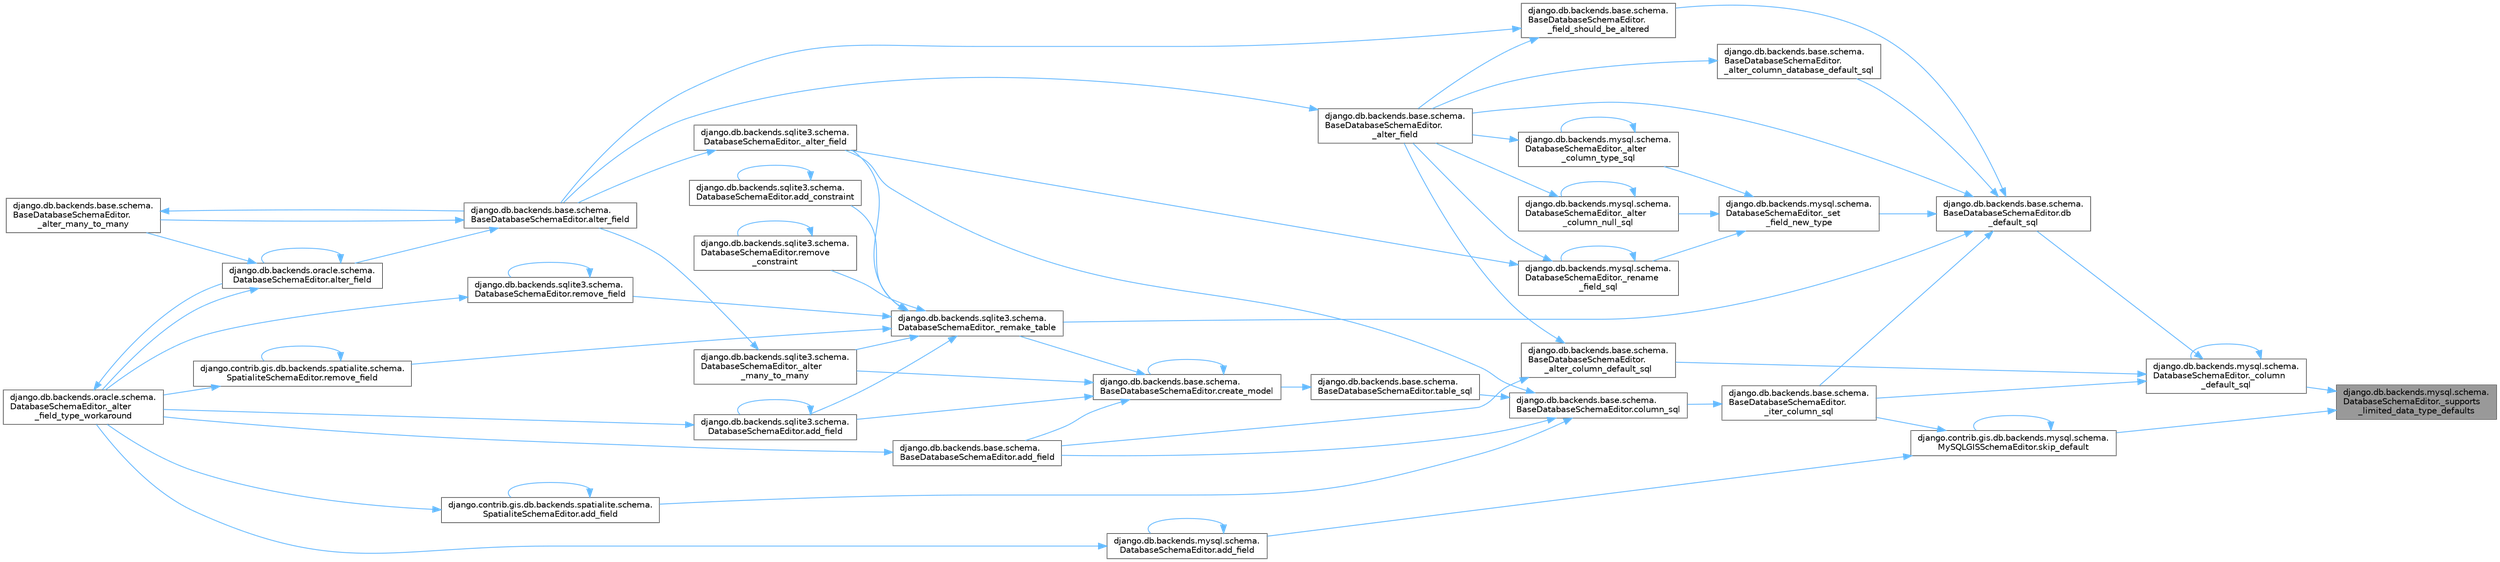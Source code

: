 digraph "django.db.backends.mysql.schema.DatabaseSchemaEditor._supports_limited_data_type_defaults"
{
 // LATEX_PDF_SIZE
  bgcolor="transparent";
  edge [fontname=Helvetica,fontsize=10,labelfontname=Helvetica,labelfontsize=10];
  node [fontname=Helvetica,fontsize=10,shape=box,height=0.2,width=0.4];
  rankdir="RL";
  Node1 [id="Node000001",label="django.db.backends.mysql.schema.\lDatabaseSchemaEditor._supports\l_limited_data_type_defaults",height=0.2,width=0.4,color="gray40", fillcolor="grey60", style="filled", fontcolor="black",tooltip=" "];
  Node1 -> Node2 [id="edge1_Node000001_Node000002",dir="back",color="steelblue1",style="solid",tooltip=" "];
  Node2 [id="Node000002",label="django.db.backends.mysql.schema.\lDatabaseSchemaEditor._column\l_default_sql",height=0.2,width=0.4,color="grey40", fillcolor="white", style="filled",URL="$classdjango_1_1db_1_1backends_1_1mysql_1_1schema_1_1_database_schema_editor.html#adabb784c31ad4dfe969127f63f6a5924",tooltip=" "];
  Node2 -> Node3 [id="edge2_Node000002_Node000003",dir="back",color="steelblue1",style="solid",tooltip=" "];
  Node3 [id="Node000003",label="django.db.backends.base.schema.\lBaseDatabaseSchemaEditor.\l_alter_column_default_sql",height=0.2,width=0.4,color="grey40", fillcolor="white", style="filled",URL="$classdjango_1_1db_1_1backends_1_1base_1_1schema_1_1_base_database_schema_editor.html#a83c838b558726c2500bd7e248e7b37c7",tooltip=" "];
  Node3 -> Node4 [id="edge3_Node000003_Node000004",dir="back",color="steelblue1",style="solid",tooltip=" "];
  Node4 [id="Node000004",label="django.db.backends.base.schema.\lBaseDatabaseSchemaEditor.\l_alter_field",height=0.2,width=0.4,color="grey40", fillcolor="white", style="filled",URL="$classdjango_1_1db_1_1backends_1_1base_1_1schema_1_1_base_database_schema_editor.html#afcda33e5b1eb760a5a66c09033f1b75c",tooltip=" "];
  Node4 -> Node5 [id="edge4_Node000004_Node000005",dir="back",color="steelblue1",style="solid",tooltip=" "];
  Node5 [id="Node000005",label="django.db.backends.base.schema.\lBaseDatabaseSchemaEditor.alter_field",height=0.2,width=0.4,color="grey40", fillcolor="white", style="filled",URL="$classdjango_1_1db_1_1backends_1_1base_1_1schema_1_1_base_database_schema_editor.html#ab1e8119bc95148d911edd2b67ff9f6bd",tooltip=" "];
  Node5 -> Node6 [id="edge5_Node000005_Node000006",dir="back",color="steelblue1",style="solid",tooltip=" "];
  Node6 [id="Node000006",label="django.db.backends.base.schema.\lBaseDatabaseSchemaEditor.\l_alter_many_to_many",height=0.2,width=0.4,color="grey40", fillcolor="white", style="filled",URL="$classdjango_1_1db_1_1backends_1_1base_1_1schema_1_1_base_database_schema_editor.html#a9774e6eb9ebfca5a149ac43b84a5ce33",tooltip=" "];
  Node6 -> Node5 [id="edge6_Node000006_Node000005",dir="back",color="steelblue1",style="solid",tooltip=" "];
  Node5 -> Node7 [id="edge7_Node000005_Node000007",dir="back",color="steelblue1",style="solid",tooltip=" "];
  Node7 [id="Node000007",label="django.db.backends.oracle.schema.\lDatabaseSchemaEditor.alter_field",height=0.2,width=0.4,color="grey40", fillcolor="white", style="filled",URL="$classdjango_1_1db_1_1backends_1_1oracle_1_1schema_1_1_database_schema_editor.html#abeddc040d6a7af1ca57aee72ee85784f",tooltip=" "];
  Node7 -> Node8 [id="edge8_Node000007_Node000008",dir="back",color="steelblue1",style="solid",tooltip=" "];
  Node8 [id="Node000008",label="django.db.backends.oracle.schema.\lDatabaseSchemaEditor._alter\l_field_type_workaround",height=0.2,width=0.4,color="grey40", fillcolor="white", style="filled",URL="$classdjango_1_1db_1_1backends_1_1oracle_1_1schema_1_1_database_schema_editor.html#a78bc314f7e1030c1ef072c72a185ebd5",tooltip=" "];
  Node8 -> Node7 [id="edge9_Node000008_Node000007",dir="back",color="steelblue1",style="solid",tooltip=" "];
  Node7 -> Node6 [id="edge10_Node000007_Node000006",dir="back",color="steelblue1",style="solid",tooltip=" "];
  Node7 -> Node7 [id="edge11_Node000007_Node000007",dir="back",color="steelblue1",style="solid",tooltip=" "];
  Node3 -> Node9 [id="edge12_Node000003_Node000009",dir="back",color="steelblue1",style="solid",tooltip=" "];
  Node9 [id="Node000009",label="django.db.backends.base.schema.\lBaseDatabaseSchemaEditor.add_field",height=0.2,width=0.4,color="grey40", fillcolor="white", style="filled",URL="$classdjango_1_1db_1_1backends_1_1base_1_1schema_1_1_base_database_schema_editor.html#affe03b0f7c180f8cb5759a5cff4f006a",tooltip=" "];
  Node9 -> Node8 [id="edge13_Node000009_Node000008",dir="back",color="steelblue1",style="solid",tooltip=" "];
  Node2 -> Node2 [id="edge14_Node000002_Node000002",dir="back",color="steelblue1",style="solid",tooltip=" "];
  Node2 -> Node10 [id="edge15_Node000002_Node000010",dir="back",color="steelblue1",style="solid",tooltip=" "];
  Node10 [id="Node000010",label="django.db.backends.base.schema.\lBaseDatabaseSchemaEditor.\l_iter_column_sql",height=0.2,width=0.4,color="grey40", fillcolor="white", style="filled",URL="$classdjango_1_1db_1_1backends_1_1base_1_1schema_1_1_base_database_schema_editor.html#add61b93ec82997c617b89db76b963385",tooltip=" "];
  Node10 -> Node11 [id="edge16_Node000010_Node000011",dir="back",color="steelblue1",style="solid",tooltip=" "];
  Node11 [id="Node000011",label="django.db.backends.base.schema.\lBaseDatabaseSchemaEditor.column_sql",height=0.2,width=0.4,color="grey40", fillcolor="white", style="filled",URL="$classdjango_1_1db_1_1backends_1_1base_1_1schema_1_1_base_database_schema_editor.html#ad8d23a5a391d5a0dca268ddfa944c8dc",tooltip=" "];
  Node11 -> Node12 [id="edge17_Node000011_Node000012",dir="back",color="steelblue1",style="solid",tooltip=" "];
  Node12 [id="Node000012",label="django.db.backends.sqlite3.schema.\lDatabaseSchemaEditor._alter_field",height=0.2,width=0.4,color="grey40", fillcolor="white", style="filled",URL="$classdjango_1_1db_1_1backends_1_1sqlite3_1_1schema_1_1_database_schema_editor.html#ab256c1d60756ea054e7249a3aa80d43b",tooltip=" "];
  Node12 -> Node5 [id="edge18_Node000012_Node000005",dir="back",color="steelblue1",style="solid",tooltip=" "];
  Node11 -> Node13 [id="edge19_Node000011_Node000013",dir="back",color="steelblue1",style="solid",tooltip=" "];
  Node13 [id="Node000013",label="django.contrib.gis.db.backends.spatialite.schema.\lSpatialiteSchemaEditor.add_field",height=0.2,width=0.4,color="grey40", fillcolor="white", style="filled",URL="$classdjango_1_1contrib_1_1gis_1_1db_1_1backends_1_1spatialite_1_1schema_1_1_spatialite_schema_editor.html#ac6c0a11c42d919d3c5cc74bb59d8dcfc",tooltip=" "];
  Node13 -> Node8 [id="edge20_Node000013_Node000008",dir="back",color="steelblue1",style="solid",tooltip=" "];
  Node13 -> Node13 [id="edge21_Node000013_Node000013",dir="back",color="steelblue1",style="solid",tooltip=" "];
  Node11 -> Node9 [id="edge22_Node000011_Node000009",dir="back",color="steelblue1",style="solid",tooltip=" "];
  Node11 -> Node14 [id="edge23_Node000011_Node000014",dir="back",color="steelblue1",style="solid",tooltip=" "];
  Node14 [id="Node000014",label="django.db.backends.base.schema.\lBaseDatabaseSchemaEditor.table_sql",height=0.2,width=0.4,color="grey40", fillcolor="white", style="filled",URL="$classdjango_1_1db_1_1backends_1_1base_1_1schema_1_1_base_database_schema_editor.html#af946ad24be63eb8ba2bf28e626c21a0b",tooltip=" "];
  Node14 -> Node15 [id="edge24_Node000014_Node000015",dir="back",color="steelblue1",style="solid",tooltip=" "];
  Node15 [id="Node000015",label="django.db.backends.base.schema.\lBaseDatabaseSchemaEditor.create_model",height=0.2,width=0.4,color="grey40", fillcolor="white", style="filled",URL="$classdjango_1_1db_1_1backends_1_1base_1_1schema_1_1_base_database_schema_editor.html#a802611d84fc67073227f245b7e881331",tooltip=" "];
  Node15 -> Node16 [id="edge25_Node000015_Node000016",dir="back",color="steelblue1",style="solid",tooltip=" "];
  Node16 [id="Node000016",label="django.db.backends.sqlite3.schema.\lDatabaseSchemaEditor._alter\l_many_to_many",height=0.2,width=0.4,color="grey40", fillcolor="white", style="filled",URL="$classdjango_1_1db_1_1backends_1_1sqlite3_1_1schema_1_1_database_schema_editor.html#a0eb5631cba4809779acc541260e47610",tooltip=" "];
  Node16 -> Node5 [id="edge26_Node000016_Node000005",dir="back",color="steelblue1",style="solid",tooltip=" "];
  Node15 -> Node17 [id="edge27_Node000015_Node000017",dir="back",color="steelblue1",style="solid",tooltip=" "];
  Node17 [id="Node000017",label="django.db.backends.sqlite3.schema.\lDatabaseSchemaEditor._remake_table",height=0.2,width=0.4,color="grey40", fillcolor="white", style="filled",URL="$classdjango_1_1db_1_1backends_1_1sqlite3_1_1schema_1_1_database_schema_editor.html#a9b5b247b2cd836c48a65726025b45e11",tooltip=" "];
  Node17 -> Node12 [id="edge28_Node000017_Node000012",dir="back",color="steelblue1",style="solid",tooltip=" "];
  Node17 -> Node16 [id="edge29_Node000017_Node000016",dir="back",color="steelblue1",style="solid",tooltip=" "];
  Node17 -> Node18 [id="edge30_Node000017_Node000018",dir="back",color="steelblue1",style="solid",tooltip=" "];
  Node18 [id="Node000018",label="django.db.backends.sqlite3.schema.\lDatabaseSchemaEditor.add_constraint",height=0.2,width=0.4,color="grey40", fillcolor="white", style="filled",URL="$classdjango_1_1db_1_1backends_1_1sqlite3_1_1schema_1_1_database_schema_editor.html#a7eb97cc68176d5b2f8034c1c14b3efec",tooltip=" "];
  Node18 -> Node18 [id="edge31_Node000018_Node000018",dir="back",color="steelblue1",style="solid",tooltip=" "];
  Node17 -> Node19 [id="edge32_Node000017_Node000019",dir="back",color="steelblue1",style="solid",tooltip=" "];
  Node19 [id="Node000019",label="django.db.backends.sqlite3.schema.\lDatabaseSchemaEditor.add_field",height=0.2,width=0.4,color="grey40", fillcolor="white", style="filled",URL="$classdjango_1_1db_1_1backends_1_1sqlite3_1_1schema_1_1_database_schema_editor.html#a86ab5e51a9418ae6d274cd67fed8ba0b",tooltip=" "];
  Node19 -> Node8 [id="edge33_Node000019_Node000008",dir="back",color="steelblue1",style="solid",tooltip=" "];
  Node19 -> Node19 [id="edge34_Node000019_Node000019",dir="back",color="steelblue1",style="solid",tooltip=" "];
  Node17 -> Node20 [id="edge35_Node000017_Node000020",dir="back",color="steelblue1",style="solid",tooltip=" "];
  Node20 [id="Node000020",label="django.db.backends.sqlite3.schema.\lDatabaseSchemaEditor.remove\l_constraint",height=0.2,width=0.4,color="grey40", fillcolor="white", style="filled",URL="$classdjango_1_1db_1_1backends_1_1sqlite3_1_1schema_1_1_database_schema_editor.html#a15c05aace4b1bc1e620abed0a51abeb2",tooltip=" "];
  Node20 -> Node20 [id="edge36_Node000020_Node000020",dir="back",color="steelblue1",style="solid",tooltip=" "];
  Node17 -> Node21 [id="edge37_Node000017_Node000021",dir="back",color="steelblue1",style="solid",tooltip=" "];
  Node21 [id="Node000021",label="django.contrib.gis.db.backends.spatialite.schema.\lSpatialiteSchemaEditor.remove_field",height=0.2,width=0.4,color="grey40", fillcolor="white", style="filled",URL="$classdjango_1_1contrib_1_1gis_1_1db_1_1backends_1_1spatialite_1_1schema_1_1_spatialite_schema_editor.html#a4c59cbfa609b5ed7dc5f235d65898ed4",tooltip=" "];
  Node21 -> Node8 [id="edge38_Node000021_Node000008",dir="back",color="steelblue1",style="solid",tooltip=" "];
  Node21 -> Node21 [id="edge39_Node000021_Node000021",dir="back",color="steelblue1",style="solid",tooltip=" "];
  Node17 -> Node22 [id="edge40_Node000017_Node000022",dir="back",color="steelblue1",style="solid",tooltip=" "];
  Node22 [id="Node000022",label="django.db.backends.sqlite3.schema.\lDatabaseSchemaEditor.remove_field",height=0.2,width=0.4,color="grey40", fillcolor="white", style="filled",URL="$classdjango_1_1db_1_1backends_1_1sqlite3_1_1schema_1_1_database_schema_editor.html#a1cb65c15605e13a0cd3720cb93894d26",tooltip=" "];
  Node22 -> Node8 [id="edge41_Node000022_Node000008",dir="back",color="steelblue1",style="solid",tooltip=" "];
  Node22 -> Node22 [id="edge42_Node000022_Node000022",dir="back",color="steelblue1",style="solid",tooltip=" "];
  Node15 -> Node9 [id="edge43_Node000015_Node000009",dir="back",color="steelblue1",style="solid",tooltip=" "];
  Node15 -> Node19 [id="edge44_Node000015_Node000019",dir="back",color="steelblue1",style="solid",tooltip=" "];
  Node15 -> Node15 [id="edge45_Node000015_Node000015",dir="back",color="steelblue1",style="solid",tooltip=" "];
  Node2 -> Node23 [id="edge46_Node000002_Node000023",dir="back",color="steelblue1",style="solid",tooltip=" "];
  Node23 [id="Node000023",label="django.db.backends.base.schema.\lBaseDatabaseSchemaEditor.db\l_default_sql",height=0.2,width=0.4,color="grey40", fillcolor="white", style="filled",URL="$classdjango_1_1db_1_1backends_1_1base_1_1schema_1_1_base_database_schema_editor.html#ad3c6c06564f662cdefbb1e02911f78dc",tooltip=" "];
  Node23 -> Node24 [id="edge47_Node000023_Node000024",dir="back",color="steelblue1",style="solid",tooltip=" "];
  Node24 [id="Node000024",label="django.db.backends.base.schema.\lBaseDatabaseSchemaEditor.\l_alter_column_database_default_sql",height=0.2,width=0.4,color="grey40", fillcolor="white", style="filled",URL="$classdjango_1_1db_1_1backends_1_1base_1_1schema_1_1_base_database_schema_editor.html#a2df91f2696d49677e9ef4ae93a5d2272",tooltip=" "];
  Node24 -> Node4 [id="edge48_Node000024_Node000004",dir="back",color="steelblue1",style="solid",tooltip=" "];
  Node23 -> Node4 [id="edge49_Node000023_Node000004",dir="back",color="steelblue1",style="solid",tooltip=" "];
  Node23 -> Node25 [id="edge50_Node000023_Node000025",dir="back",color="steelblue1",style="solid",tooltip=" "];
  Node25 [id="Node000025",label="django.db.backends.base.schema.\lBaseDatabaseSchemaEditor.\l_field_should_be_altered",height=0.2,width=0.4,color="grey40", fillcolor="white", style="filled",URL="$classdjango_1_1db_1_1backends_1_1base_1_1schema_1_1_base_database_schema_editor.html#a9639759c0a473c873f4eb43644eb53a1",tooltip=" "];
  Node25 -> Node4 [id="edge51_Node000025_Node000004",dir="back",color="steelblue1",style="solid",tooltip=" "];
  Node25 -> Node5 [id="edge52_Node000025_Node000005",dir="back",color="steelblue1",style="solid",tooltip=" "];
  Node23 -> Node10 [id="edge53_Node000023_Node000010",dir="back",color="steelblue1",style="solid",tooltip=" "];
  Node23 -> Node17 [id="edge54_Node000023_Node000017",dir="back",color="steelblue1",style="solid",tooltip=" "];
  Node23 -> Node26 [id="edge55_Node000023_Node000026",dir="back",color="steelblue1",style="solid",tooltip=" "];
  Node26 [id="Node000026",label="django.db.backends.mysql.schema.\lDatabaseSchemaEditor._set\l_field_new_type",height=0.2,width=0.4,color="grey40", fillcolor="white", style="filled",URL="$classdjango_1_1db_1_1backends_1_1mysql_1_1schema_1_1_database_schema_editor.html#a150b4e8e8e19ab47ffdcae145c15915e",tooltip=" "];
  Node26 -> Node27 [id="edge56_Node000026_Node000027",dir="back",color="steelblue1",style="solid",tooltip=" "];
  Node27 [id="Node000027",label="django.db.backends.mysql.schema.\lDatabaseSchemaEditor._alter\l_column_null_sql",height=0.2,width=0.4,color="grey40", fillcolor="white", style="filled",URL="$classdjango_1_1db_1_1backends_1_1mysql_1_1schema_1_1_database_schema_editor.html#aec231c3c9c8ff53ff43b3772edaf0b6c",tooltip=" "];
  Node27 -> Node27 [id="edge57_Node000027_Node000027",dir="back",color="steelblue1",style="solid",tooltip=" "];
  Node27 -> Node4 [id="edge58_Node000027_Node000004",dir="back",color="steelblue1",style="solid",tooltip=" "];
  Node26 -> Node28 [id="edge59_Node000026_Node000028",dir="back",color="steelblue1",style="solid",tooltip=" "];
  Node28 [id="Node000028",label="django.db.backends.mysql.schema.\lDatabaseSchemaEditor._alter\l_column_type_sql",height=0.2,width=0.4,color="grey40", fillcolor="white", style="filled",URL="$classdjango_1_1db_1_1backends_1_1mysql_1_1schema_1_1_database_schema_editor.html#a00255afbc9bf52c0754e488126e90a27",tooltip=" "];
  Node28 -> Node28 [id="edge60_Node000028_Node000028",dir="back",color="steelblue1",style="solid",tooltip=" "];
  Node28 -> Node4 [id="edge61_Node000028_Node000004",dir="back",color="steelblue1",style="solid",tooltip=" "];
  Node26 -> Node29 [id="edge62_Node000026_Node000029",dir="back",color="steelblue1",style="solid",tooltip=" "];
  Node29 [id="Node000029",label="django.db.backends.mysql.schema.\lDatabaseSchemaEditor._rename\l_field_sql",height=0.2,width=0.4,color="grey40", fillcolor="white", style="filled",URL="$classdjango_1_1db_1_1backends_1_1mysql_1_1schema_1_1_database_schema_editor.html#a26914810f1a596523332e7db2f9560ab",tooltip=" "];
  Node29 -> Node4 [id="edge63_Node000029_Node000004",dir="back",color="steelblue1",style="solid",tooltip=" "];
  Node29 -> Node12 [id="edge64_Node000029_Node000012",dir="back",color="steelblue1",style="solid",tooltip=" "];
  Node29 -> Node29 [id="edge65_Node000029_Node000029",dir="back",color="steelblue1",style="solid",tooltip=" "];
  Node1 -> Node30 [id="edge66_Node000001_Node000030",dir="back",color="steelblue1",style="solid",tooltip=" "];
  Node30 [id="Node000030",label="django.contrib.gis.db.backends.mysql.schema.\lMySQLGISSchemaEditor.skip_default",height=0.2,width=0.4,color="grey40", fillcolor="white", style="filled",URL="$classdjango_1_1contrib_1_1gis_1_1db_1_1backends_1_1mysql_1_1schema_1_1_my_s_q_l_g_i_s_schema_editor.html#a72fed69477e879b30684c63eaad8bfd2",tooltip=" "];
  Node30 -> Node10 [id="edge67_Node000030_Node000010",dir="back",color="steelblue1",style="solid",tooltip=" "];
  Node30 -> Node31 [id="edge68_Node000030_Node000031",dir="back",color="steelblue1",style="solid",tooltip=" "];
  Node31 [id="Node000031",label="django.db.backends.mysql.schema.\lDatabaseSchemaEditor.add_field",height=0.2,width=0.4,color="grey40", fillcolor="white", style="filled",URL="$classdjango_1_1db_1_1backends_1_1mysql_1_1schema_1_1_database_schema_editor.html#a2bb764c2fab516643cccf83b8865b410",tooltip=" "];
  Node31 -> Node8 [id="edge69_Node000031_Node000008",dir="back",color="steelblue1",style="solid",tooltip=" "];
  Node31 -> Node31 [id="edge70_Node000031_Node000031",dir="back",color="steelblue1",style="solid",tooltip=" "];
  Node30 -> Node30 [id="edge71_Node000030_Node000030",dir="back",color="steelblue1",style="solid",tooltip=" "];
}
